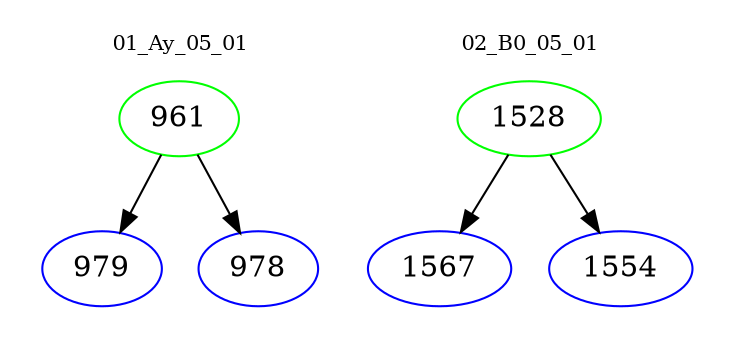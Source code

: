 digraph{
subgraph cluster_0 {
color = white
label = "01_Ay_05_01";
fontsize=10;
T0_961 [label="961", color="green"]
T0_961 -> T0_979 [color="black"]
T0_979 [label="979", color="blue"]
T0_961 -> T0_978 [color="black"]
T0_978 [label="978", color="blue"]
}
subgraph cluster_1 {
color = white
label = "02_B0_05_01";
fontsize=10;
T1_1528 [label="1528", color="green"]
T1_1528 -> T1_1567 [color="black"]
T1_1567 [label="1567", color="blue"]
T1_1528 -> T1_1554 [color="black"]
T1_1554 [label="1554", color="blue"]
}
}
